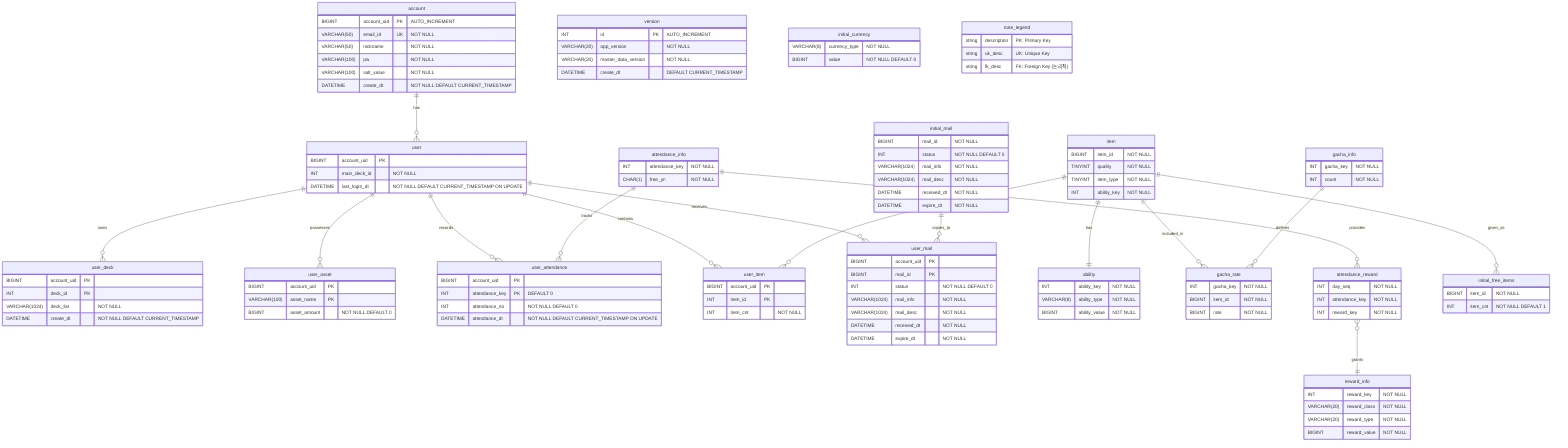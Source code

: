 erDiagram
    %% hive_db 데이터베이스
    account {
        BIGINT account_uid PK "AUTO_INCREMENT"
        VARCHAR(50) email_id UK "NOT NULL"
        VARCHAR(50) nickname "NOT NULL"
        VARCHAR(100) pw "NOT NULL"
        VARCHAR(100) salt_value "NOT NULL"
        DATETIME create_dt "NOT NULL DEFAULT CURRENT_TIMESTAMP"
    }

    %% game_db 데이터베이스
    user {
        BIGINT account_uid PK
        INT main_deck_id "NOT NULL"
        DATETIME last_login_dt "NOT NULL DEFAULT CURRENT_TIMESTAMP ON UPDATE"
    }

    user_deck {
        BIGINT account_uid PK
        INT deck_id PK
        VARCHAR(1024) deck_list "NOT NULL"
        DATETIME create_dt "NOT NULL DEFAULT CURRENT_TIMESTAMP"
    }

    user_asset {
        BIGINT account_uid PK
        VARCHAR(100) asset_name PK
        BIGINT asset_amount "NOT NULL DEFAULT 0"
    }

    user_attendance {
        BIGINT account_uid PK
        INT attendance_key PK "DEFAULT 0"
        INT attendance_no "NOT NULL DEFAULT 0"
        DATETIME attendance_dt "NOT NULL DEFAULT CURRENT_TIMESTAMP ON UPDATE"
    }

    user_item {
        BIGINT account_uid PK
        INT item_id PK
        INT item_cnt "NOT NULL"
    }

    user_mail {
        BIGINT account_uid PK
        BIGINT mail_id PK
        INT status "NOT NULL DEFAULT 0"
        VARCHAR(1024) mail_info "NOT NULL"
        VARCHAR(1024) mail_desc "NOT NULL"
        DATETIME received_dt "NOT NULL"
        DATETIME expire_dt "NOT NULL"
    }

    %% master_db 데이터베이스
    version {
        INT id PK "AUTO_INCREMENT"
        VARCHAR(20) app_version "NOT NULL"
        VARCHAR(20) master_data_version "NOT NULL"
        DATETIME create_dt "DEFAULT CURRENT_TIMESTAMP"
    }

    item {
        BIGINT item_id "NOT NULL"
        TINYINT quality "NOT NULL"
        TINYINT item_type "NOT NULL"
        INT ability_key "NOT NULL"
    }

    ability {
        INT ability_key "NOT NULL"
        VARCHAR(8) ability_type "NOT NULL"
        BIGINT ability_value "NOT NULL"
    }

    gacha_info {
        INT gacha_key "NOT NULL"
        INT count "NOT NULL"
    }

    gacha_rate {
        INT gacha_key "NOT NULL"
        BIGINT item_id "NOT NULL"
        BIGINT rate "NOT NULL"
    }

    attendance_info {
        INT attendance_key "NOT NULL"
        CHAR(1) free_yn "NOT NULL"
    }

    attendance_reward {
        INT day_seq "NOT NULL"
        INT attendance_key "NOT NULL"
        INT reward_key "NOT NULL"
    }

    reward_info {
        INT reward_key "NOT NULL"
        VARCHAR(20) reward_class "NOT NULL"
        VARCHAR(20) reward_type "NOT NULL"
        BIGINT reward_value "NOT NULL"
    }

    initial_free_items {
        BIGINT item_id "NOT NULL"
        INT item_cnt "NOT NULL DEFAULT 1"
    }

    initial_currency {
        VARCHAR(8) currency_type "NOT NULL"
        BIGINT value "NOT NULL DEFAULT 0"
    }

    initial_mail {
        BIGINT mail_id "NOT NULL"
        INT status "NOT NULL DEFAULT 0"
        VARCHAR(1024) mail_info "NOT NULL"
        VARCHAR(1024) mail_desc "NOT NULL"
        DATETIME received_dt "NOT NULL"
        DATETIME expire_dt "NOT NULL"
    }

    %% 관계 정의 (논리적 관계)
    account ||--o{ user : "has"
    user ||--o{ user_deck : "owns"
    user ||--o{ user_asset : "possesses"
    user ||--o{ user_attendance : "records"
    user ||--o{ user_item : "contains"
    user ||--o{ user_mail : "receives"
    
    %% 마스터 데이터 관계
    item ||--o{ user_item : "references"
    item ||--|| ability : "has"
    item ||--o{ gacha_rate : "included_in"
    item ||--o{ initial_free_items : "given_as"
    
    gacha_info ||--o{ gacha_rate : "defines"
    
    attendance_info ||--o{ attendance_reward : "provides"
    attendance_info ||--o{ user_attendance : "tracks"
    
    attendance_reward }o--|| reward_info : "grants"
    
    initial_mail ||--o{ user_mail : "copies_to"

    %% 범례
    note_legend {
        string description "PK: Primary Key"
        string uk_desc "UK: Unique Key"
        string fk_desc "FK: Foreign Key (논리적)"
    }